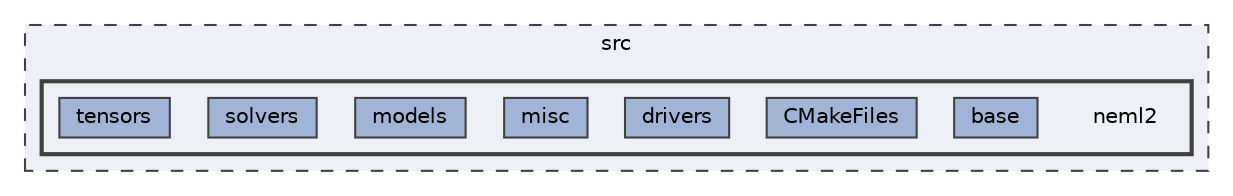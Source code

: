digraph "/home/runner/work/neml2/neml2/src/neml2"
{
 // LATEX_PDF_SIZE
  bgcolor="transparent";
  edge [fontname=Helvetica,fontsize=10,labelfontname=Helvetica,labelfontsize=10];
  node [fontname=Helvetica,fontsize=10,shape=box,height=0.2,width=0.4];
  compound=true
  subgraph clusterdir_68267d1309a1af8e8297ef4c3efbcdba {
    graph [ bgcolor="#edf0f7", pencolor="grey25", label="src", fontname=Helvetica,fontsize=10 style="filled,dashed", URL="dir_68267d1309a1af8e8297ef4c3efbcdba.html",tooltip=""]
  subgraph clusterdir_6d48083b72cd5d90014d8e4fc784df2c {
    graph [ bgcolor="#edf0f7", pencolor="grey25", label="", fontname=Helvetica,fontsize=10 style="filled,bold", URL="dir_6d48083b72cd5d90014d8e4fc784df2c.html",tooltip=""]
    dir_6d48083b72cd5d90014d8e4fc784df2c [shape=plaintext, label="neml2"];
  dir_ae3bb551bd33367d98d9c31487855664 [label="base", fillcolor="#a2b4d6", color="grey25", style="filled", URL="dir_ae3bb551bd33367d98d9c31487855664.html",tooltip=""];
  dir_478cf597c1869b397e9df2ad6bb7babe [label="CMakeFiles", fillcolor="#a2b4d6", color="grey25", style="filled", URL="dir_478cf597c1869b397e9df2ad6bb7babe.html",tooltip=""];
  dir_e3d9d6f5aea32d5e32c401bb20413150 [label="drivers", fillcolor="#a2b4d6", color="grey25", style="filled", URL="dir_e3d9d6f5aea32d5e32c401bb20413150.html",tooltip=""];
  dir_9ceba63b616ecafde8693816e61141c0 [label="misc", fillcolor="#a2b4d6", color="grey25", style="filled", URL="dir_9ceba63b616ecafde8693816e61141c0.html",tooltip=""];
  dir_f3c3ad552bccaccb7ee4fd8aa01b351d [label="models", fillcolor="#a2b4d6", color="grey25", style="filled", URL="dir_f3c3ad552bccaccb7ee4fd8aa01b351d.html",tooltip=""];
  dir_b27f67d540dc8fc885afa09d7b8bf9a1 [label="solvers", fillcolor="#a2b4d6", color="grey25", style="filled", URL="dir_b27f67d540dc8fc885afa09d7b8bf9a1.html",tooltip=""];
  dir_890587a2ef81acaf2dddaa5235700d6b [label="tensors", fillcolor="#a2b4d6", color="grey25", style="filled", URL="dir_890587a2ef81acaf2dddaa5235700d6b.html",tooltip=""];
  }
  }
}
